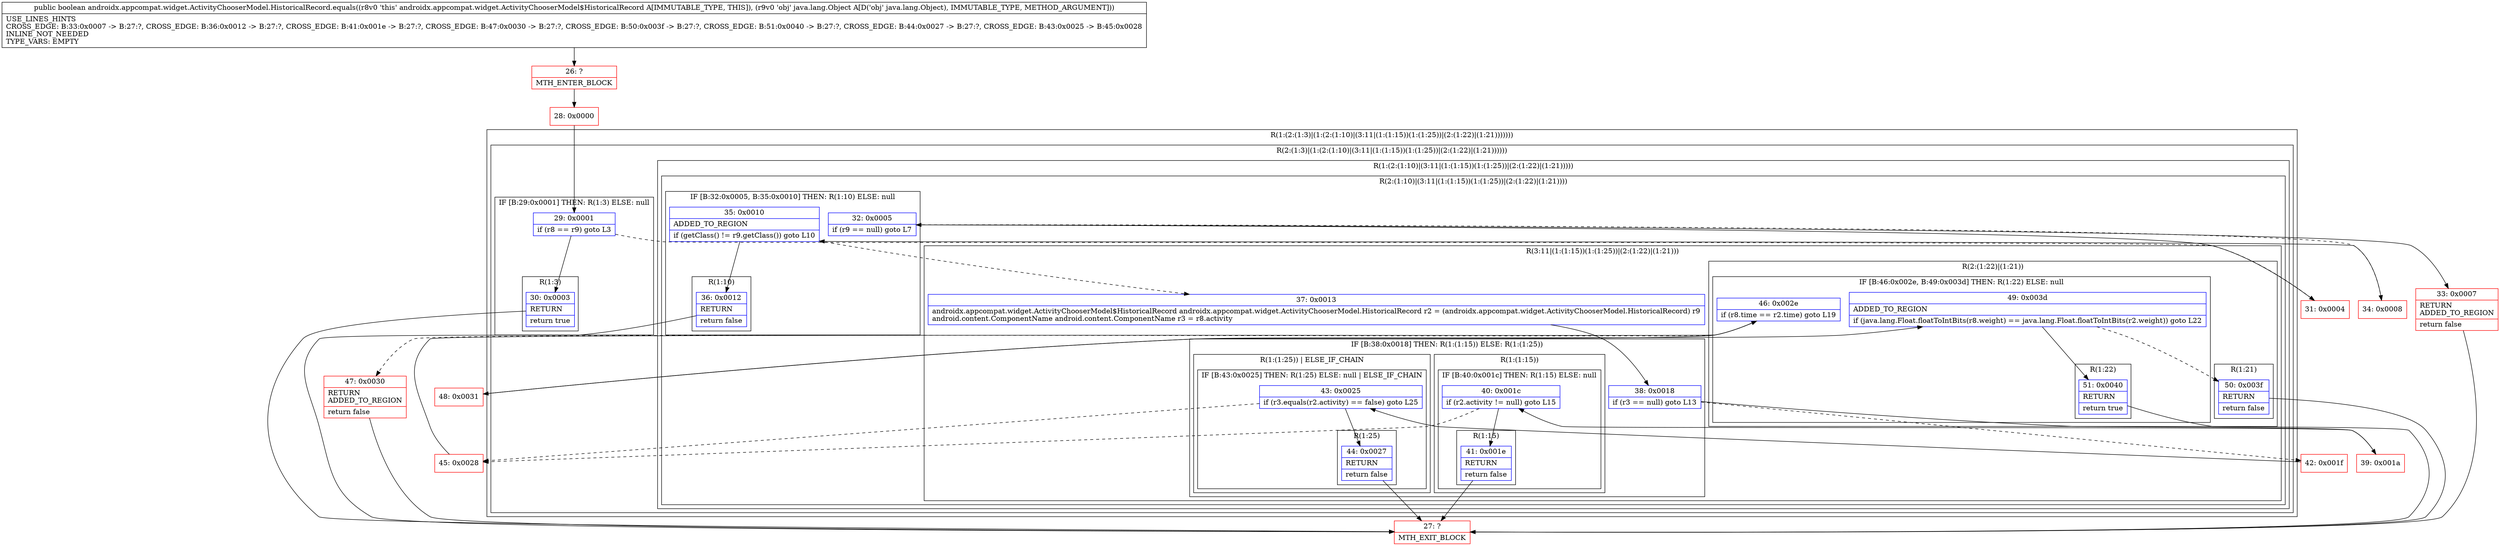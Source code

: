 digraph "CFG forandroidx.appcompat.widget.ActivityChooserModel.HistoricalRecord.equals(Ljava\/lang\/Object;)Z" {
subgraph cluster_Region_2052152581 {
label = "R(1:(2:(1:3)|(1:(2:(1:10)|(3:11|(1:(1:15))(1:(1:25))|(2:(1:22)|(1:21)))))))";
node [shape=record,color=blue];
subgraph cluster_Region_1983972031 {
label = "R(2:(1:3)|(1:(2:(1:10)|(3:11|(1:(1:15))(1:(1:25))|(2:(1:22)|(1:21))))))";
node [shape=record,color=blue];
subgraph cluster_IfRegion_1391235016 {
label = "IF [B:29:0x0001] THEN: R(1:3) ELSE: null";
node [shape=record,color=blue];
Node_29 [shape=record,label="{29\:\ 0x0001|if (r8 == r9) goto L3\l}"];
subgraph cluster_Region_2042066820 {
label = "R(1:3)";
node [shape=record,color=blue];
Node_30 [shape=record,label="{30\:\ 0x0003|RETURN\l|return true\l}"];
}
}
subgraph cluster_Region_159294658 {
label = "R(1:(2:(1:10)|(3:11|(1:(1:15))(1:(1:25))|(2:(1:22)|(1:21)))))";
node [shape=record,color=blue];
subgraph cluster_Region_2002000808 {
label = "R(2:(1:10)|(3:11|(1:(1:15))(1:(1:25))|(2:(1:22)|(1:21))))";
node [shape=record,color=blue];
subgraph cluster_IfRegion_1106270277 {
label = "IF [B:32:0x0005, B:35:0x0010] THEN: R(1:10) ELSE: null";
node [shape=record,color=blue];
Node_32 [shape=record,label="{32\:\ 0x0005|if (r9 == null) goto L7\l}"];
Node_35 [shape=record,label="{35\:\ 0x0010|ADDED_TO_REGION\l|if (getClass() != r9.getClass()) goto L10\l}"];
subgraph cluster_Region_62463144 {
label = "R(1:10)";
node [shape=record,color=blue];
Node_36 [shape=record,label="{36\:\ 0x0012|RETURN\l|return false\l}"];
}
}
subgraph cluster_Region_756909643 {
label = "R(3:11|(1:(1:15))(1:(1:25))|(2:(1:22)|(1:21)))";
node [shape=record,color=blue];
Node_37 [shape=record,label="{37\:\ 0x0013|androidx.appcompat.widget.ActivityChooserModel$HistoricalRecord androidx.appcompat.widget.ActivityChooserModel.HistoricalRecord r2 = (androidx.appcompat.widget.ActivityChooserModel.HistoricalRecord) r9\landroid.content.ComponentName android.content.ComponentName r3 = r8.activity\l}"];
subgraph cluster_IfRegion_290971825 {
label = "IF [B:38:0x0018] THEN: R(1:(1:15)) ELSE: R(1:(1:25))";
node [shape=record,color=blue];
Node_38 [shape=record,label="{38\:\ 0x0018|if (r3 == null) goto L13\l}"];
subgraph cluster_Region_2141053097 {
label = "R(1:(1:15))";
node [shape=record,color=blue];
subgraph cluster_IfRegion_1301532073 {
label = "IF [B:40:0x001c] THEN: R(1:15) ELSE: null";
node [shape=record,color=blue];
Node_40 [shape=record,label="{40\:\ 0x001c|if (r2.activity != null) goto L15\l}"];
subgraph cluster_Region_675491241 {
label = "R(1:15)";
node [shape=record,color=blue];
Node_41 [shape=record,label="{41\:\ 0x001e|RETURN\l|return false\l}"];
}
}
}
subgraph cluster_Region_1798470292 {
label = "R(1:(1:25)) | ELSE_IF_CHAIN\l";
node [shape=record,color=blue];
subgraph cluster_IfRegion_698354720 {
label = "IF [B:43:0x0025] THEN: R(1:25) ELSE: null | ELSE_IF_CHAIN\l";
node [shape=record,color=blue];
Node_43 [shape=record,label="{43\:\ 0x0025|if (r3.equals(r2.activity) == false) goto L25\l}"];
subgraph cluster_Region_539322118 {
label = "R(1:25)";
node [shape=record,color=blue];
Node_44 [shape=record,label="{44\:\ 0x0027|RETURN\l|return false\l}"];
}
}
}
}
subgraph cluster_Region_816661251 {
label = "R(2:(1:22)|(1:21))";
node [shape=record,color=blue];
subgraph cluster_IfRegion_1354308403 {
label = "IF [B:46:0x002e, B:49:0x003d] THEN: R(1:22) ELSE: null";
node [shape=record,color=blue];
Node_46 [shape=record,label="{46\:\ 0x002e|if (r8.time == r2.time) goto L19\l}"];
Node_49 [shape=record,label="{49\:\ 0x003d|ADDED_TO_REGION\l|if (java.lang.Float.floatToIntBits(r8.weight) == java.lang.Float.floatToIntBits(r2.weight)) goto L22\l}"];
subgraph cluster_Region_20061914 {
label = "R(1:22)";
node [shape=record,color=blue];
Node_51 [shape=record,label="{51\:\ 0x0040|RETURN\l|return true\l}"];
}
}
subgraph cluster_Region_2041324210 {
label = "R(1:21)";
node [shape=record,color=blue];
Node_50 [shape=record,label="{50\:\ 0x003f|RETURN\l|return false\l}"];
}
}
}
}
}
}
}
Node_26 [shape=record,color=red,label="{26\:\ ?|MTH_ENTER_BLOCK\l}"];
Node_28 [shape=record,color=red,label="{28\:\ 0x0000}"];
Node_27 [shape=record,color=red,label="{27\:\ ?|MTH_EXIT_BLOCK\l}"];
Node_31 [shape=record,color=red,label="{31\:\ 0x0004}"];
Node_33 [shape=record,color=red,label="{33\:\ 0x0007|RETURN\lADDED_TO_REGION\l|return false\l}"];
Node_34 [shape=record,color=red,label="{34\:\ 0x0008}"];
Node_39 [shape=record,color=red,label="{39\:\ 0x001a}"];
Node_45 [shape=record,color=red,label="{45\:\ 0x0028}"];
Node_47 [shape=record,color=red,label="{47\:\ 0x0030|RETURN\lADDED_TO_REGION\l|return false\l}"];
Node_48 [shape=record,color=red,label="{48\:\ 0x0031}"];
Node_42 [shape=record,color=red,label="{42\:\ 0x001f}"];
MethodNode[shape=record,label="{public boolean androidx.appcompat.widget.ActivityChooserModel.HistoricalRecord.equals((r8v0 'this' androidx.appcompat.widget.ActivityChooserModel$HistoricalRecord A[IMMUTABLE_TYPE, THIS]), (r9v0 'obj' java.lang.Object A[D('obj' java.lang.Object), IMMUTABLE_TYPE, METHOD_ARGUMENT]))  | USE_LINES_HINTS\lCROSS_EDGE: B:33:0x0007 \-\> B:27:?, CROSS_EDGE: B:36:0x0012 \-\> B:27:?, CROSS_EDGE: B:41:0x001e \-\> B:27:?, CROSS_EDGE: B:47:0x0030 \-\> B:27:?, CROSS_EDGE: B:50:0x003f \-\> B:27:?, CROSS_EDGE: B:51:0x0040 \-\> B:27:?, CROSS_EDGE: B:44:0x0027 \-\> B:27:?, CROSS_EDGE: B:43:0x0025 \-\> B:45:0x0028\lINLINE_NOT_NEEDED\lTYPE_VARS: EMPTY\l}"];
MethodNode -> Node_26;Node_29 -> Node_30;
Node_29 -> Node_31[style=dashed];
Node_30 -> Node_27;
Node_32 -> Node_33;
Node_32 -> Node_34[style=dashed];
Node_35 -> Node_36;
Node_35 -> Node_37[style=dashed];
Node_36 -> Node_27;
Node_37 -> Node_38;
Node_38 -> Node_39;
Node_38 -> Node_42[style=dashed];
Node_40 -> Node_41;
Node_40 -> Node_45[style=dashed];
Node_41 -> Node_27;
Node_43 -> Node_44;
Node_43 -> Node_45[style=dashed];
Node_44 -> Node_27;
Node_46 -> Node_47[style=dashed];
Node_46 -> Node_48;
Node_49 -> Node_50[style=dashed];
Node_49 -> Node_51;
Node_51 -> Node_27;
Node_50 -> Node_27;
Node_26 -> Node_28;
Node_28 -> Node_29;
Node_31 -> Node_32;
Node_33 -> Node_27;
Node_34 -> Node_35;
Node_39 -> Node_40;
Node_45 -> Node_46;
Node_47 -> Node_27;
Node_48 -> Node_49;
Node_42 -> Node_43;
}

